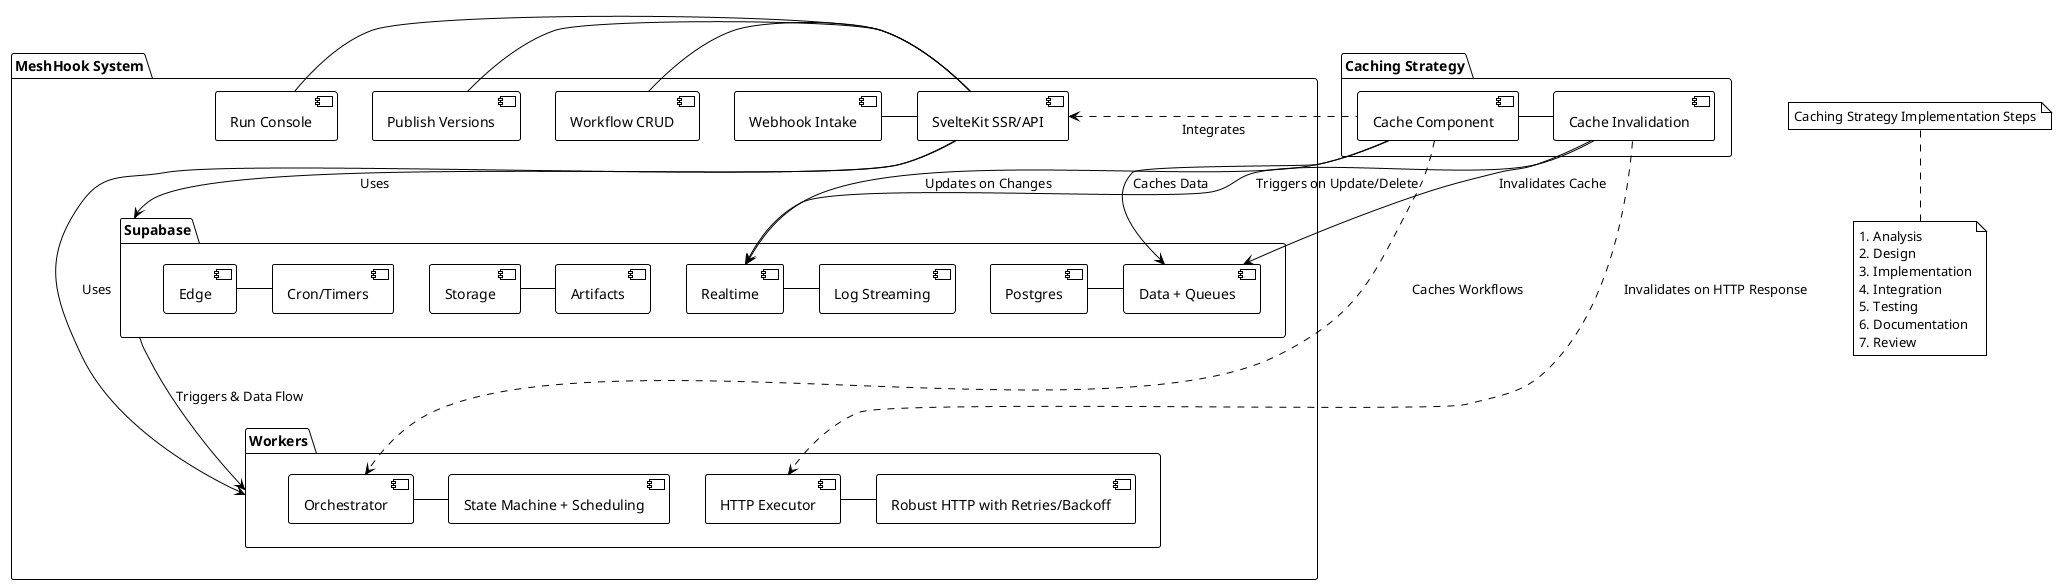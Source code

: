 @startuml
!theme plain

package "MeshHook System" {
    [Webhook Intake] - [SvelteKit SSR/API]
    [Workflow CRUD] - [SvelteKit SSR/API]
    [Publish Versions] - [SvelteKit SSR/API]
    [Run Console] - [SvelteKit SSR/API]
    
    package "Supabase" {
        [Postgres] - [Data + Queues]
        [Realtime] - [Log Streaming]
        [Storage] - [Artifacts]
        [Edge] - [Cron/Timers]
    }
    
    package "Workers" {
        [Orchestrator] - [State Machine + Scheduling]
        [HTTP Executor] - [Robust HTTP with Retries/Backoff]
    }
    
    [SvelteKit SSR/API] --> [Supabase] : Uses
    [SvelteKit SSR/API] --> [Workers] : Uses
    [Supabase] --> [Workers] : Triggers & Data Flow
}

package "Caching Strategy" {
    [Cache Component] - [Cache Invalidation]
    [Cache Component] --> [Data + Queues] : Caches Data
    [Cache Invalidation] --> [Data + Queues] : Invalidates Cache
    [Cache Component] --> [Realtime] : Updates on Changes
    [Cache Invalidation] --> [Realtime] : Triggers on Update/Delete
}

[Cache Component] .up.> [SvelteKit SSR/API] : Integrates
[Cache Component] .right.> [Orchestrator] : Caches Workflows
[Cache Invalidation] .right.> [HTTP Executor] : Invalidates on HTTP Response

note "Caching Strategy Implementation Steps" as N1
note "1. Analysis\n2. Design\n3. Implementation\n4. Integration\n5. Testing\n6. Documentation\n7. Review" as N2
N1 .. N2

@enduml